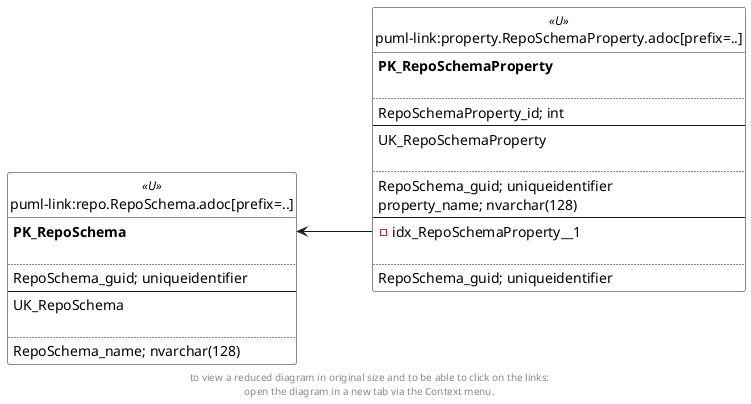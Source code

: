 @startuml
left to right direction
'top to bottom direction
hide circle
'avoide "." issues:
set namespaceSeparator none


skinparam class {
  BackgroundColor White
  BackgroundColor<<FN>> Yellow
  BackgroundColor<<FS>> Yellow
  BackgroundColor<<FT>> LightGray
  BackgroundColor<<IF>> Yellow
  BackgroundColor<<IS>> Yellow
  BackgroundColor<<P>> Aqua
  BackgroundColor<<PC>> Aqua
  BackgroundColor<<SN>> Yellow
  BackgroundColor<<SO>> SlateBlue
  BackgroundColor<<TF>> LightGray
  BackgroundColor<<TR>> Tomato
  BackgroundColor<<U>> White
  BackgroundColor<<V>> WhiteSmoke
  BackgroundColor<<X>> Aqua
}


entity "puml-link:property.RepoSchemaProperty.adoc[prefix=..]" as property.RepoSchemaProperty << U >> {
**PK_RepoSchemaProperty**

..
RepoSchemaProperty_id; int
--
UK_RepoSchemaProperty

..
RepoSchema_guid; uniqueidentifier
property_name; nvarchar(128)
--
- idx_RepoSchemaProperty__1

..
RepoSchema_guid; uniqueidentifier
}

entity "puml-link:repo.RepoSchema.adoc[prefix=..]" as repo.RepoSchema << U >> {
**PK_RepoSchema**

..
RepoSchema_guid; uniqueidentifier
--
UK_RepoSchema

..
RepoSchema_name; nvarchar(128)
}

repo.RepoSchema::PK_RepoSchema <-- property.RepoSchemaProperty::idx_RepoSchemaProperty__1
footer
to view a reduced diagram in original size and to be able to click on the links:
open the diagram in a new tab via the Context menu.
end footer

@enduml

